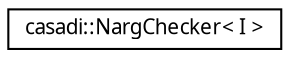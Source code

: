 digraph "Graphical Class Hierarchy"
{
  edge [fontname="FreeSans.ttf",fontsize="10",labelfontname="FreeSans.ttf",labelfontsize="10"];
  node [fontname="FreeSans.ttf",fontsize="10",shape=record];
  rankdir="LR";
  Node1 [label="casadi::NargChecker\< I \>",height=0.2,width=0.4,color="black", fillcolor="white", style="filled",URL="$dd/de1/structcasadi_1_1NargChecker.html"];
}
